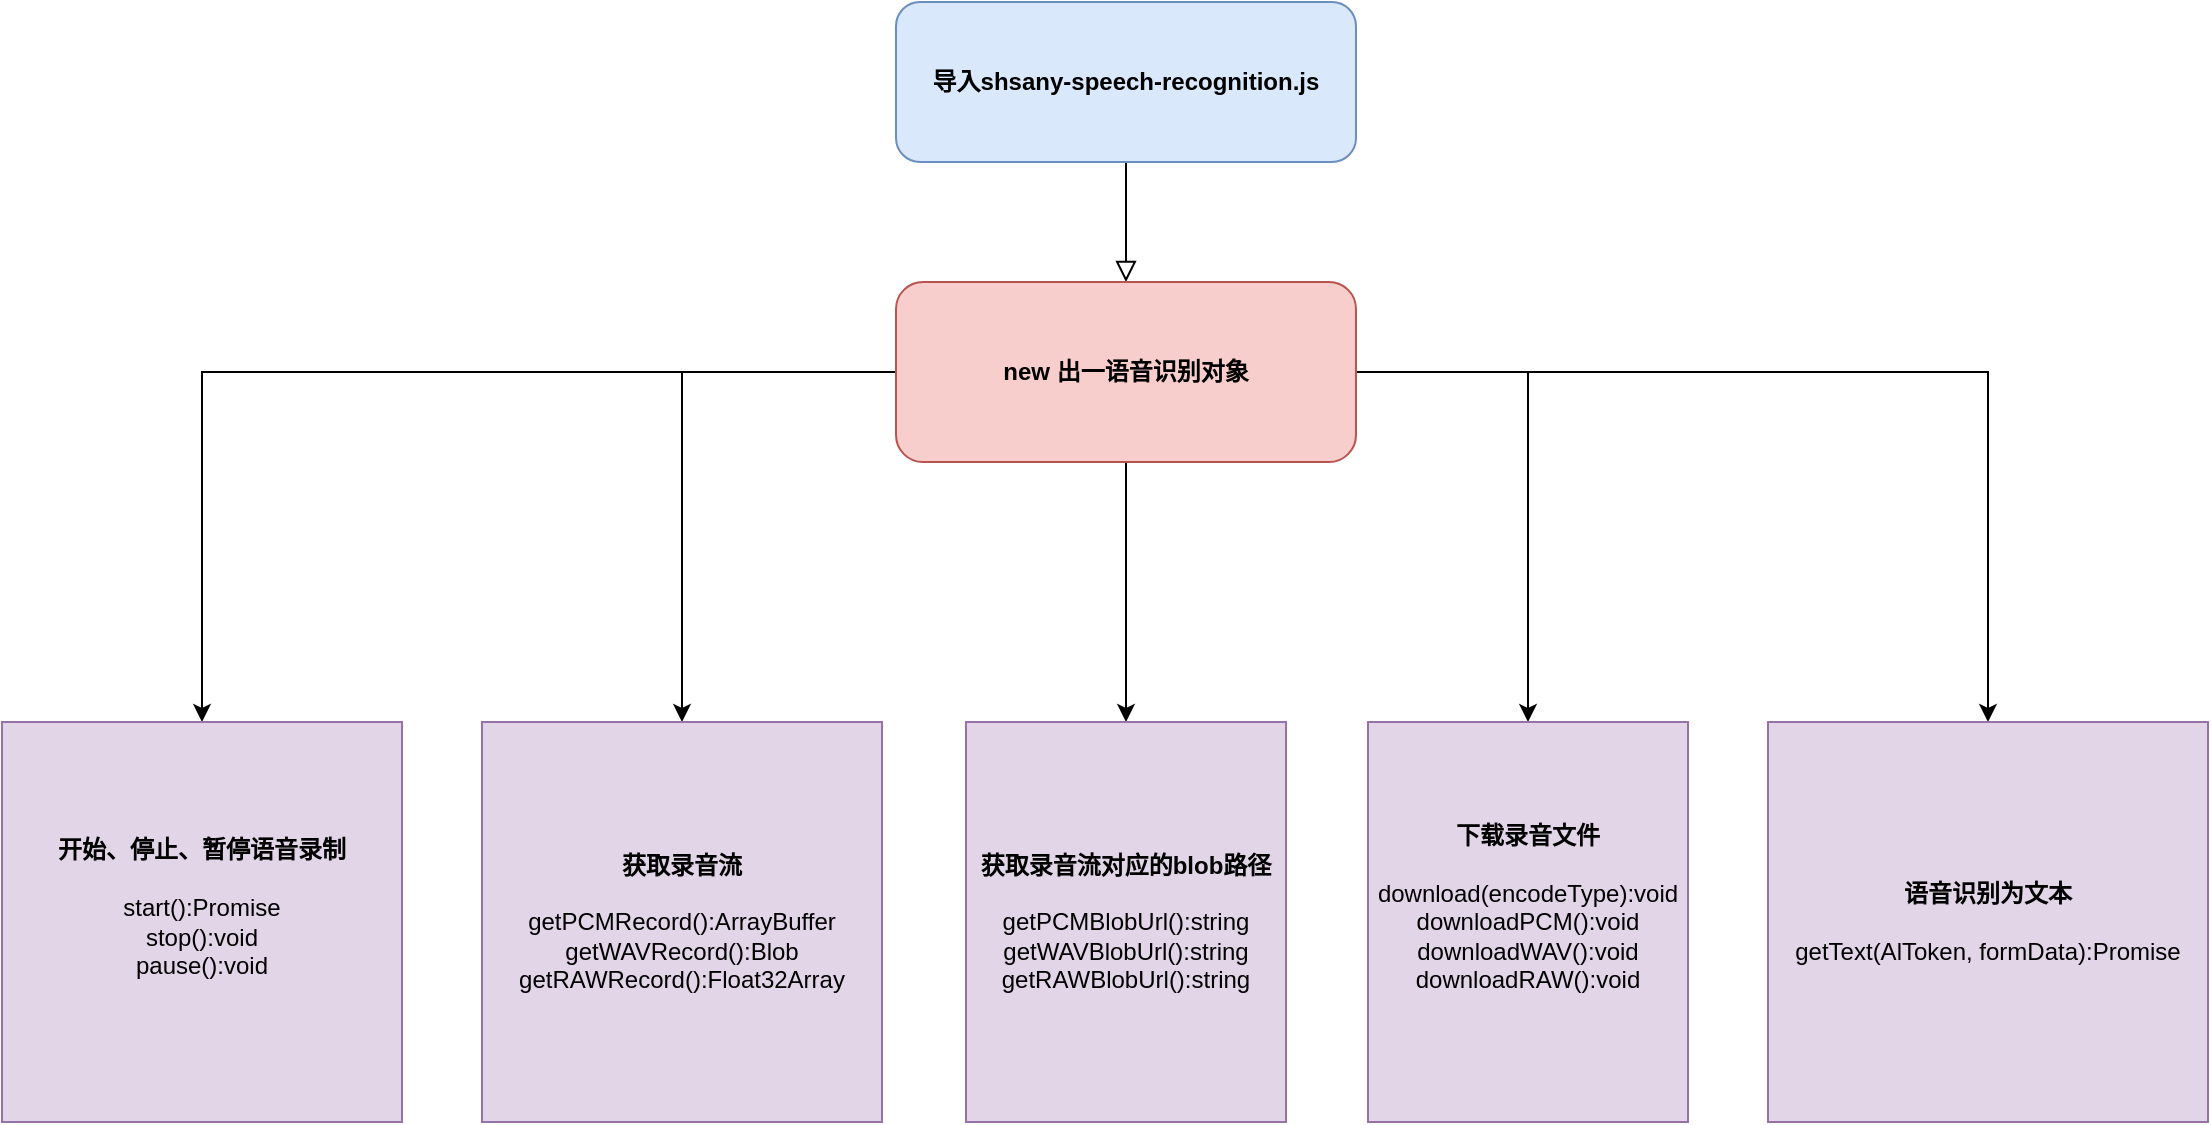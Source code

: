 <mxfile version="21.6.6" type="github">
  <diagram id="C5RBs43oDa-KdzZeNtuy" name="Page-1">
    <mxGraphModel dx="2124" dy="1033" grid="1" gridSize="10" guides="1" tooltips="1" connect="1" arrows="1" fold="1" page="0" pageScale="1" pageWidth="827" pageHeight="1169" math="0" shadow="0">
      <root>
        <mxCell id="WIyWlLk6GJQsqaUBKTNV-0" />
        <mxCell id="WIyWlLk6GJQsqaUBKTNV-1" parent="WIyWlLk6GJQsqaUBKTNV-0" />
        <mxCell id="WIyWlLk6GJQsqaUBKTNV-2" value="" style="rounded=0;html=1;jettySize=auto;orthogonalLoop=1;fontSize=11;endArrow=block;endFill=0;endSize=8;strokeWidth=1;shadow=0;labelBackgroundColor=none;edgeStyle=orthogonalEdgeStyle;entryX=0.5;entryY=0;entryDx=0;entryDy=0;" parent="WIyWlLk6GJQsqaUBKTNV-1" source="WIyWlLk6GJQsqaUBKTNV-3" target="WIyWlLk6GJQsqaUBKTNV-11" edge="1">
          <mxGeometry relative="1" as="geometry">
            <mxPoint x="399" y="150" as="targetPoint" />
          </mxGeometry>
        </mxCell>
        <mxCell id="WIyWlLk6GJQsqaUBKTNV-3" value="&lt;b&gt;导入shsany-speech-recognition.js&lt;/b&gt;" style="rounded=1;whiteSpace=wrap;html=1;fontSize=12;glass=0;strokeWidth=1;shadow=0;fillColor=#dae8fc;strokeColor=#6c8ebf;" parent="WIyWlLk6GJQsqaUBKTNV-1" vertex="1">
          <mxGeometry x="285" y="20" width="230" height="80" as="geometry" />
        </mxCell>
        <mxCell id="PjRsgQFvFl-q-0NaU9in-6" style="edgeStyle=orthogonalEdgeStyle;rounded=0;orthogonalLoop=1;jettySize=auto;html=1;entryX=0.5;entryY=0;entryDx=0;entryDy=0;" edge="1" parent="WIyWlLk6GJQsqaUBKTNV-1" source="WIyWlLk6GJQsqaUBKTNV-11" target="PjRsgQFvFl-q-0NaU9in-0">
          <mxGeometry relative="1" as="geometry" />
        </mxCell>
        <mxCell id="PjRsgQFvFl-q-0NaU9in-7" style="edgeStyle=orthogonalEdgeStyle;rounded=0;orthogonalLoop=1;jettySize=auto;html=1;entryX=0.5;entryY=0;entryDx=0;entryDy=0;" edge="1" parent="WIyWlLk6GJQsqaUBKTNV-1" source="WIyWlLk6GJQsqaUBKTNV-11" target="PjRsgQFvFl-q-0NaU9in-1">
          <mxGeometry relative="1" as="geometry" />
        </mxCell>
        <mxCell id="PjRsgQFvFl-q-0NaU9in-8" style="edgeStyle=orthogonalEdgeStyle;rounded=0;orthogonalLoop=1;jettySize=auto;html=1;entryX=0.5;entryY=0;entryDx=0;entryDy=0;" edge="1" parent="WIyWlLk6GJQsqaUBKTNV-1" source="WIyWlLk6GJQsqaUBKTNV-11" target="PjRsgQFvFl-q-0NaU9in-3">
          <mxGeometry relative="1" as="geometry" />
        </mxCell>
        <mxCell id="PjRsgQFvFl-q-0NaU9in-9" style="edgeStyle=orthogonalEdgeStyle;rounded=0;orthogonalLoop=1;jettySize=auto;html=1;" edge="1" parent="WIyWlLk6GJQsqaUBKTNV-1" source="WIyWlLk6GJQsqaUBKTNV-11" target="PjRsgQFvFl-q-0NaU9in-4">
          <mxGeometry relative="1" as="geometry" />
        </mxCell>
        <mxCell id="PjRsgQFvFl-q-0NaU9in-10" style="edgeStyle=orthogonalEdgeStyle;rounded=0;orthogonalLoop=1;jettySize=auto;html=1;entryX=0.5;entryY=0;entryDx=0;entryDy=0;" edge="1" parent="WIyWlLk6GJQsqaUBKTNV-1" source="WIyWlLk6GJQsqaUBKTNV-11" target="PjRsgQFvFl-q-0NaU9in-5">
          <mxGeometry relative="1" as="geometry" />
        </mxCell>
        <mxCell id="WIyWlLk6GJQsqaUBKTNV-11" value="&lt;b&gt;new 出一语音识别对象&lt;/b&gt;" style="rounded=1;whiteSpace=wrap;html=1;fontSize=12;glass=0;strokeWidth=1;shadow=0;fillColor=#f8cecc;strokeColor=#b85450;" parent="WIyWlLk6GJQsqaUBKTNV-1" vertex="1">
          <mxGeometry x="285" y="160" width="230" height="90" as="geometry" />
        </mxCell>
        <mxCell id="PjRsgQFvFl-q-0NaU9in-0" value="&lt;div&gt;&lt;b&gt;开始、停止、暂停语音录制&lt;/b&gt;&lt;/div&gt;&lt;div&gt;&lt;br&gt;&lt;/div&gt;&lt;div&gt;start():Promise&lt;/div&gt;&lt;div&gt;stop():void&lt;/div&gt;&lt;div&gt;pause():void&lt;/div&gt;&lt;div&gt;&lt;br&gt;&lt;/div&gt;" style="rounded=0;whiteSpace=wrap;html=1;fillColor=#e1d5e7;strokeColor=#9673a6;" vertex="1" parent="WIyWlLk6GJQsqaUBKTNV-1">
          <mxGeometry x="-162" y="380" width="200" height="200" as="geometry" />
        </mxCell>
        <mxCell id="PjRsgQFvFl-q-0NaU9in-1" value="&lt;div&gt;&lt;b&gt;获取录音流&lt;/b&gt;&lt;/div&gt;&lt;div&gt;&lt;br&gt;&lt;/div&gt;&lt;div&gt;getPCMRecord():ArrayBuffer&lt;/div&gt;&lt;div&gt;getWAVRecord():Blob&lt;/div&gt;&lt;div&gt;getRAWRecord():Float32Array&lt;/div&gt;" style="rounded=0;whiteSpace=wrap;html=1;fillColor=#e1d5e7;strokeColor=#9673a6;" vertex="1" parent="WIyWlLk6GJQsqaUBKTNV-1">
          <mxGeometry x="78" y="380" width="200" height="200" as="geometry" />
        </mxCell>
        <mxCell id="PjRsgQFvFl-q-0NaU9in-3" value="&lt;div&gt;&lt;b&gt;获取录音流对应的blob路径&lt;/b&gt;&lt;/div&gt;&lt;div&gt;&lt;br&gt;&lt;/div&gt;&lt;div&gt;getPCMBlobUrl():string&lt;/div&gt;&lt;div&gt;getWAVBlobUrl():string&lt;/div&gt;&lt;div&gt;getRAWBlobUrl():string&lt;/div&gt;" style="rounded=0;whiteSpace=wrap;html=1;fillColor=#e1d5e7;strokeColor=#9673a6;" vertex="1" parent="WIyWlLk6GJQsqaUBKTNV-1">
          <mxGeometry x="320" y="380" width="160" height="200" as="geometry" />
        </mxCell>
        <mxCell id="PjRsgQFvFl-q-0NaU9in-4" value="&lt;div&gt;&lt;b&gt;下载录音文件&lt;/b&gt;&lt;/div&gt;&lt;div&gt;&lt;br&gt;&lt;/div&gt;&lt;div&gt;download(encodeType):void&lt;/div&gt;&lt;div&gt;downloadPCM():void&lt;/div&gt;&lt;div&gt;downloadWAV():void&lt;/div&gt;&lt;div&gt;downloadRAW():void&lt;/div&gt;&lt;div&gt;&lt;br&gt;&lt;/div&gt;" style="rounded=0;whiteSpace=wrap;html=1;fillColor=#e1d5e7;strokeColor=#9673a6;" vertex="1" parent="WIyWlLk6GJQsqaUBKTNV-1">
          <mxGeometry x="521" y="380" width="160" height="200" as="geometry" />
        </mxCell>
        <mxCell id="PjRsgQFvFl-q-0NaU9in-5" value="&lt;div&gt;&lt;b&gt;语音识别为文本&lt;/b&gt;&lt;/div&gt;&lt;div&gt;&lt;br&gt;&lt;/div&gt;&lt;div&gt;getText(AlToken, formData):Promise&lt;br&gt;&lt;/div&gt;" style="rounded=0;whiteSpace=wrap;html=1;fillColor=#e1d5e7;strokeColor=#9673a6;" vertex="1" parent="WIyWlLk6GJQsqaUBKTNV-1">
          <mxGeometry x="721" y="380" width="220" height="200" as="geometry" />
        </mxCell>
      </root>
    </mxGraphModel>
  </diagram>
</mxfile>

